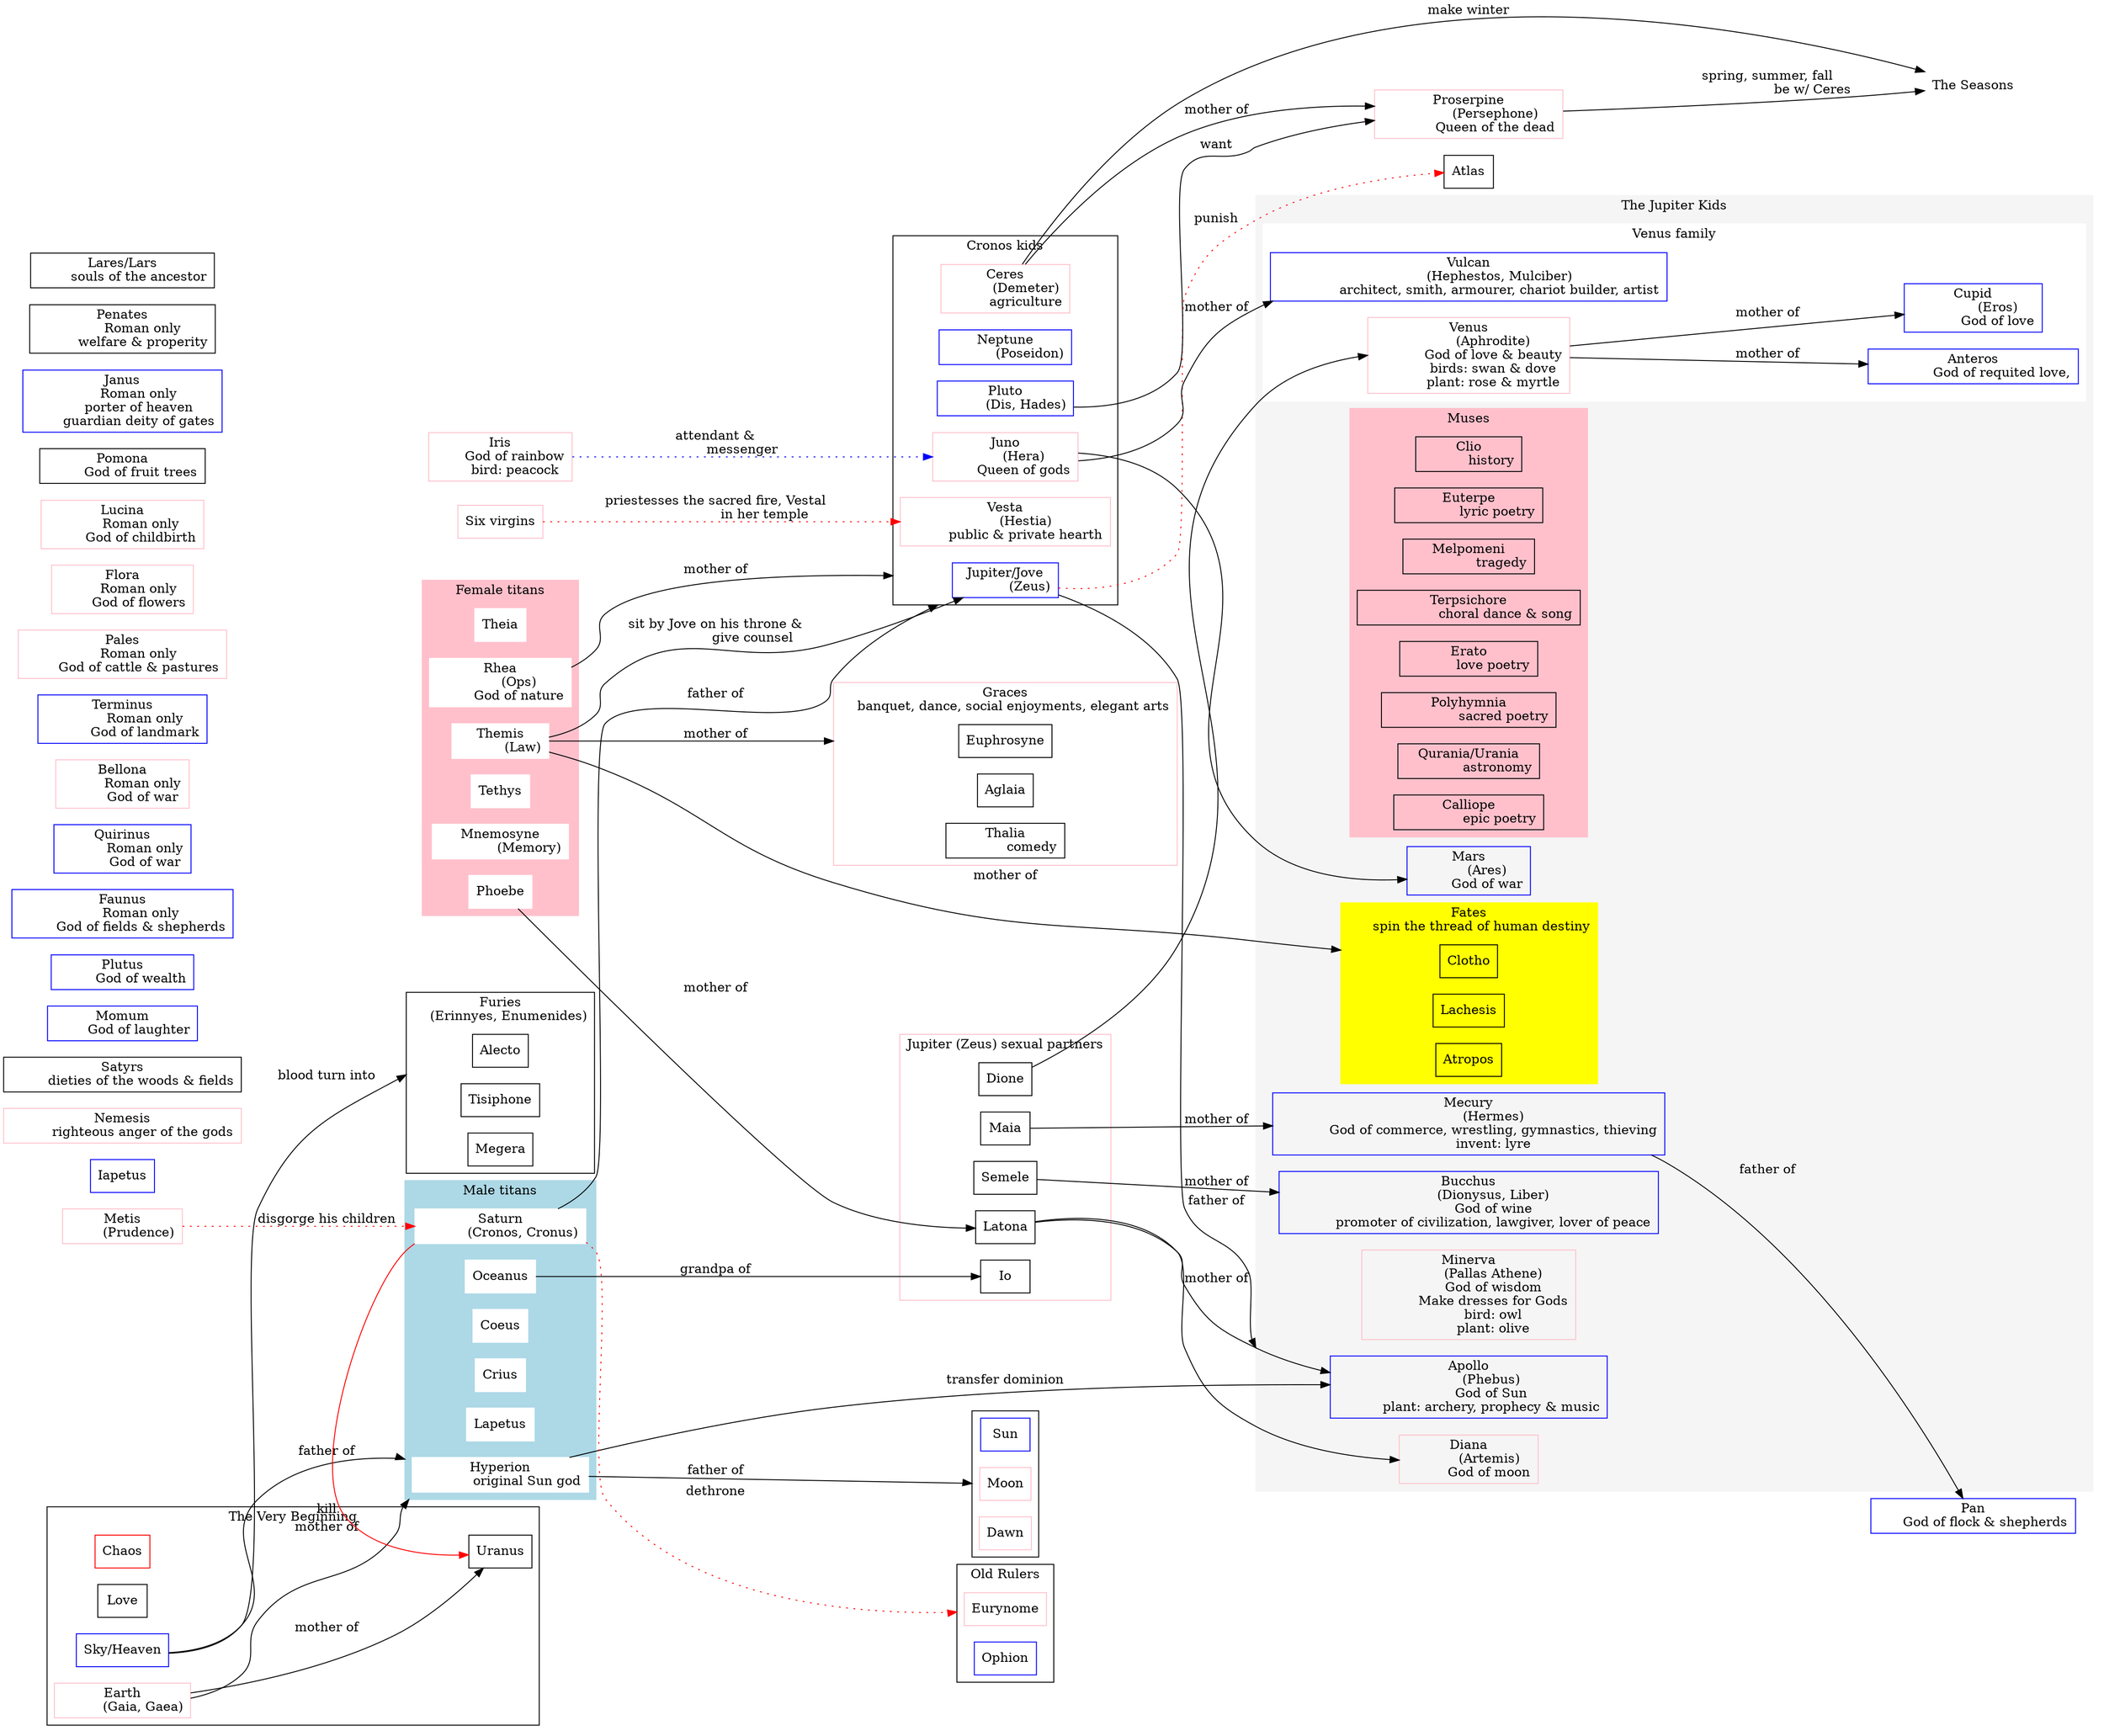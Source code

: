 digraph G {
  node[shape=box];
  rankdir="LR";
  compound=true;
  labeldistance=0;



  subgraph cluster_graces{
    label="Graces
    banquet, dance, social enjoyments, elegant arts";
    color=pink;

    Euphrosyne;
    Aglaia;
    Thalia;
  }


  subgraph cluster_furies {
    label="Furies
    (Erinnyes, Enumenides)";

    Alecto;
    Tisiphone;
    Megera;
  }


  subgraph cluster_the_beginning {
    label="The Very Beginning";

    chaos[label="Chaos", color=red];
    Love;

    // earth starts them all
    Earth[label="Earth
          (Gaia, Gaea)",
          color=pink];
    Earth->Uranus[label="mother of"];


    Sky[color=blue,
        label="Sky/Heaven"];
  }
  Sky->Alecto[label="blood turn into",
              lhead="cluster_furies"];

  subgraph cluster_hyperion_kids {
    Sun[color=blue];
    Moon[color=pink];
    Dawn[color=pink];
  }

  subgraph cluster_male_titans{
    label="Male titans";
    node[shape=box,
         style=filled];
    style=filled;
    color=lightblue;

    //******************************
    // male titans
    //******************************

    // hyperion family
    Hyperion[color=white,
             label="Hyperion
             original Sun god"];
    Oceanus[color=white];
    Coeus[color=white];
    Crius[color=white];
    Lapetus[color=white];
    Cronos[label="Saturn
           (Cronos, Cronus)",
           color=white];
  }
  Earth->Hyperion[label="mother of",
                  lhead=cluster_male_titans];
  Sky->Hyperion[label="father of",
                lhead=cluster_male_titans];
  Hyperion->Moon[label="father of",
                 lhead=cluster_hyperion_kids];

  Cronos->Uranus[label="kill",
                   color=red];

  subgraph cluster_female_titans {

    label="Female titans";
    node[shape=box,
         style=filled];
    style=filled;
    color=pink;

    //******************************
    // female titans
    //******************************
    Theia[color=white];

    Themis[color=white,
           label="Themis
           (Law)"];
    Themis->Euphrosyne[label="mother of"
                       lhead=cluster_graces];

    Phoebe[color=white];
    Tethys[color=white];
    Mnemosyne[color=white,
              label="Mnemosyne
              (Memory)"];

    Rhea[label="Rhea
         (Ops)
         God of nature",
         color=white];
  }

  subgraph cluster_cronos_kids{
    label="Cronos kids";

    // 3 boys
    Jupiter[label="Jupiter/Jove
            (Zeus)",
            color=blue];
    Neptune[label="Neptune
            (Poseidon)",
            color=blue];
    Pluto[label="Pluto
          (Dis, Hades)",
          color=blue];

    // 3 girls
    Ceres[color=pink,
          label="Ceres
          (Demeter)
          agriculture"];

    Vesta[color=pink,
          label="Vesta
          (Hestia)
          public & private hearth"];

    Juno[color=pink,
         label="Juno
         (Hera)
         Queen of gods"];
  }
  Cronos->Jupiter[label="father of",
                  lhead=cluster_cronos_kids];
  Rhea->Jupiter[label="mother of",
                lhead=cluster_cronos_kids];

  Vestal_virgins[color=pink,
                 label="Six virgins"];
  Vestal_virgins->Vesta[label="priestesses the sacred fire, Vestal
                        in her temple",
                        style=dotted,
                        color=red];

  Themis->Jupiter[label="sit by Jove on his throne &
                  give counsel"];

  // other titans
  Iapetus[color=blue];


  // misc
  Metis[label="Metis
        (Prudence)",
        color=pink];
  Metis->Cronos[label="disgorge his children",
                style=dotted,
                color=red];
  Jupiter->Atlas[label="punish",
                 style=dotted,
                 color=red];


  subgraph cluster_old_ruler {
    label="Old Rulers";
    Eurynome[color=pink];
    Ophion[color=blue];
    Cronos->Eurynome[label="dethrone",
                     style=dotted,
                     color=red,
                     lhead=cluster_old_ruler];
  }


  // Jupiter is productive
  subgraph cluster_jupiter_wives {
    label="Jupiter (Zeus) sexual partners";
    color=pink;

    Dione;
    Maia;
    Semele;
    Io;
    Latona;
  }
  Phoebe->Latona[label="mother of"];
  Oceanus->Io[label="grandpa of"];

  // rest of them are all Gods
  subgraph cluster_jupiter_kids {
    label="The Jupiter Kids";
    style=filled;
    color="#f5f5f5";

    Apollo[color=blue,
           label="Apollo
           (Phebus)
           God of Sun
           plant: archery, prophecy & music"];
    Latona->Apollo[label="mother of"];
    Hyperion->Apollo[label="transfer dominion"];


    Diana[color=pink,
          label="Diana
          (Artemis)
          God of moon"];
    Latona->Diana;

    Mars[color=blue,
         label="Mars
         (Ares)
         God of war"];
    Juno->Mars;

    Minerva[color=pink,
            label="Minerva
            (Pallas Athene)
            God of wisdom
            Make dresses for Gods
            bird: owl
            plant: olive"];

    Mercury[color=blue,
            label="Mecury
            (Hermes)
            God of commerce, wrestling, gymnastics, thieving
            invent: lyre"];
    Maia->Mercury[label="mother of"];

    // venus family
    subgraph cluster_vulcan_venus {
      label="Venus family";
      style=filled;
      color=white;

      Vulcan[color=blue,
             label="Vulcan
               (Hephestos, Mulciber)
               architect, smith, armourer, chariot builder, artist"];
      Juno->Vulcan[label="mother of"];

      Venus[color=pink,
            label="Venus
            (Aphrodite)
            God of love & beauty
            birds: swan & dove
            plant: rose & myrtle"];
      Dione->Venus;

      Cupid[color=blue,
            label="Cupid
            (Eros)
            God of love"]
      Anteros[color=blue,
              label="Anteros
              God of requited love,"];

      // mother of
      Venus->Cupid[label="mother of"];
      Venus->Anteros[label="mother of"];
    }

    Bacchus[color=blue,
            label="Bucchus
            (Dionysus, Liber)
            God of wine
            promoter of civilization, lawgiver, lover of peace"];
    Semele->Bacchus[label="mother of"];

    // muses
    subgraph cluster_muses {
      label="Muses";
      color=pink;

      Clio[label="Clio
           history"];
      Euterpe[label="Euterpe
              lyric poetry"];
      Thalia[label="Thalia
             comedy"];
      Melpomeni[label="Melpomeni
                tragedy"];
      Terpsichore[label="Terpsichore
                  choral dance & song"];
      Erato[label="Erato
            love poetry"];
      Polyhymnia[label="Polyhymnia
                 sacred poetry"];
      Ourania[label="Qurania/Urania
              astronomy"];
      Calliope[label="Calliope
               epic poetry"];
    }

    subgraph cluster_fates {
      label="Fates
      spin the thread of human destiny";
      color=yellow;

      Clotho;
      Lachesis;
      Atropos;
    }
    Themis->Clotho[label="mother of",
                   lhead=cluster_fates];

  } // end of jupiter kids
  Jupiter->Apollo[label="father of",
                  lhead=cluster_jupiter_kids];

  Proserpine[color=pink,
             label="Proserpine
             (Persephone)
             Queen of the dead"];
  Ceres->Proserpine[label="mother of"];

  // sad story
  Seasons[label="The Seasons",
          color=white];
  Ceres->Seasons[label="make winter"];
  Pluto->Proserpine[label="want"];
  Proserpine->Seasons[label="spring, summer, fall
                      be w/ Ceres"];

  Pan[color=blue,
      label="Pan
      God of flock & shepherds"];
  Mercury->Pan[label="father of"];

  Iris[color=pink,
       label="Iris
       God of rainbow
       bird: peacock"];
  Iris->Juno[label="attendant &
             messenger",
             style=dotted,
             color=blue];

  Nemesis[color=pink
          label="Nemesis
          righteous anger of the gods"];


  Satyrs[label="Satyrs
         dieties of the woods & fields"];

  Momus[color=blue,
        label="Momum
        God of laughter"];

  Plutus[color=blue,
         label="Plutus
         God of wealth"];

  Faunus[color=blue,
         label="Faunus
         Roman only
         God of fields & shepherds"];

  Quirinus[color=blue,
           label="Quirinus
           Roman only
           God of war"];

  Bellona[color=pink,
          label="Bellona
          Roman only
          God of war"];

  Terminus[color=blue,
           label="Terminus
           Roman only
           God of landmark"];

  Pales[color=pink,
        label="Pales
        Roman only
        God of cattle & pastures"];

  Flora[color=pink,
        label="Flora
        Roman only
        God of flowers"];

  Lucina[color=pink,
         label="Lucina
         Roman only
         God of childbirth"];

  Pomona[label="Pomona
         God of fruit trees"];

  Janus[color=blue,
        label="Janus
        Roman only
        porter of heaven
        guardian deity of gates"];

  Penates[label="Penates
          Roman only
          welfare & properity"];

  Lares[label="Lares/Lars
        souls of the ancestor"];
}
